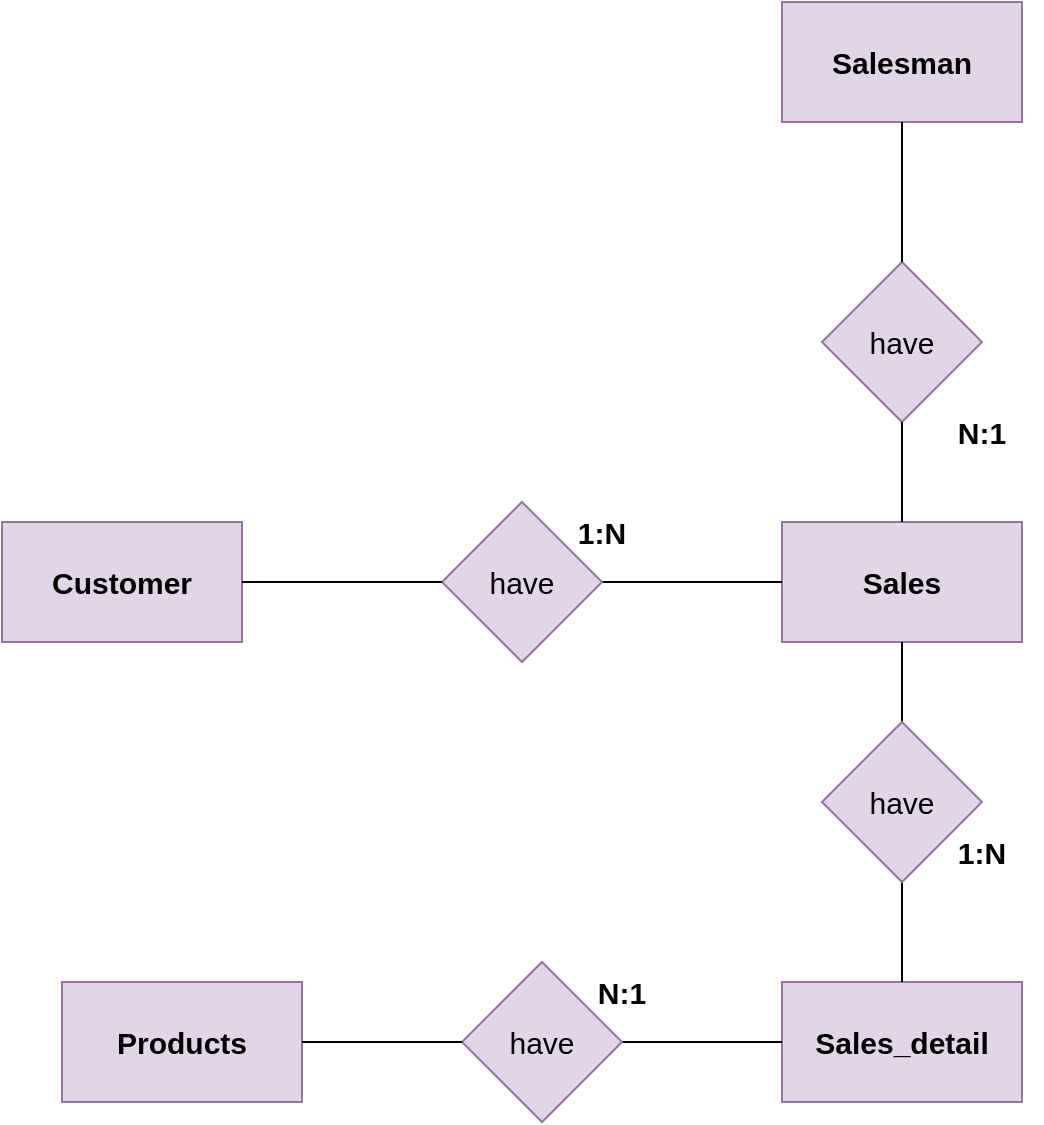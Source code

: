<mxfile version="21.6.8" type="device">
  <diagram name="Página-1" id="-58G-CoYSCjM8axmfk9Z">
    <mxGraphModel dx="947" dy="622" grid="1" gridSize="10" guides="1" tooltips="1" connect="1" arrows="1" fold="1" page="1" pageScale="1" pageWidth="827" pageHeight="1169" math="0" shadow="0">
      <root>
        <mxCell id="0" />
        <mxCell id="1" parent="0" />
        <mxCell id="5fn0vU67rYpCsbucxKxC-1" value="Products" style="rounded=0;whiteSpace=wrap;html=1;fontSize=15;fontStyle=1;fillColor=#e1d5e7;strokeColor=#9673a6;" vertex="1" parent="1">
          <mxGeometry x="190" y="590" width="120" height="60" as="geometry" />
        </mxCell>
        <mxCell id="5fn0vU67rYpCsbucxKxC-2" value="Customer" style="rounded=0;whiteSpace=wrap;html=1;fontSize=15;fontStyle=1;fillColor=#e1d5e7;strokeColor=#9673a6;" vertex="1" parent="1">
          <mxGeometry x="160" y="360" width="120" height="60" as="geometry" />
        </mxCell>
        <mxCell id="5fn0vU67rYpCsbucxKxC-3" value="Salesman" style="rounded=0;whiteSpace=wrap;html=1;fontSize=15;fontStyle=1;fillColor=#e1d5e7;strokeColor=#9673a6;" vertex="1" parent="1">
          <mxGeometry x="550" y="100" width="120" height="60" as="geometry" />
        </mxCell>
        <mxCell id="5fn0vU67rYpCsbucxKxC-4" value="Sales_detail" style="rounded=0;whiteSpace=wrap;html=1;fontSize=15;fontStyle=1;fillColor=#e1d5e7;strokeColor=#9673a6;" vertex="1" parent="1">
          <mxGeometry x="550" y="590" width="120" height="60" as="geometry" />
        </mxCell>
        <mxCell id="5fn0vU67rYpCsbucxKxC-5" value="Sales" style="rounded=0;whiteSpace=wrap;html=1;fontSize=15;fontStyle=1;fillColor=#e1d5e7;strokeColor=#9673a6;" vertex="1" parent="1">
          <mxGeometry x="550" y="360" width="120" height="60" as="geometry" />
        </mxCell>
        <mxCell id="5fn0vU67rYpCsbucxKxC-6" value="have" style="rhombus;whiteSpace=wrap;html=1;fontSize=15;fontStyle=0;fillColor=#e1d5e7;strokeColor=#9673a6;" vertex="1" parent="1">
          <mxGeometry x="570" y="230" width="80" height="80" as="geometry" />
        </mxCell>
        <mxCell id="5fn0vU67rYpCsbucxKxC-7" value="" style="endArrow=none;html=1;rounded=0;entryX=0.5;entryY=1;entryDx=0;entryDy=0;exitX=0.5;exitY=0;exitDx=0;exitDy=0;fontSize=15;fontStyle=0" edge="1" parent="1" source="5fn0vU67rYpCsbucxKxC-6" target="5fn0vU67rYpCsbucxKxC-3">
          <mxGeometry width="50" height="50" relative="1" as="geometry">
            <mxPoint x="300" y="460" as="sourcePoint" />
            <mxPoint x="350" y="410" as="targetPoint" />
          </mxGeometry>
        </mxCell>
        <mxCell id="5fn0vU67rYpCsbucxKxC-8" value="" style="endArrow=none;html=1;rounded=0;entryX=0.5;entryY=0;entryDx=0;entryDy=0;exitX=0.5;exitY=1;exitDx=0;exitDy=0;fontSize=15;fontStyle=0" edge="1" parent="1" source="5fn0vU67rYpCsbucxKxC-6" target="5fn0vU67rYpCsbucxKxC-5">
          <mxGeometry width="50" height="50" relative="1" as="geometry">
            <mxPoint x="560" y="310" as="sourcePoint" />
            <mxPoint x="470" y="310" as="targetPoint" />
          </mxGeometry>
        </mxCell>
        <mxCell id="5fn0vU67rYpCsbucxKxC-9" value="" style="endArrow=none;html=1;rounded=0;entryX=0;entryY=0.5;entryDx=0;entryDy=0;exitX=1;exitY=0.5;exitDx=0;exitDy=0;fontSize=15;fontStyle=0" edge="1" parent="1" source="5fn0vU67rYpCsbucxKxC-13" target="5fn0vU67rYpCsbucxKxC-5">
          <mxGeometry width="50" height="50" relative="1" as="geometry">
            <mxPoint x="630" y="250" as="sourcePoint" />
            <mxPoint x="540" y="250" as="targetPoint" />
          </mxGeometry>
        </mxCell>
        <mxCell id="5fn0vU67rYpCsbucxKxC-10" value="" style="endArrow=none;html=1;rounded=0;entryX=0.5;entryY=1;entryDx=0;entryDy=0;exitX=0.5;exitY=0;exitDx=0;exitDy=0;fontSize=15;fontStyle=0" edge="1" parent="1" source="5fn0vU67rYpCsbucxKxC-4" target="5fn0vU67rYpCsbucxKxC-12">
          <mxGeometry width="50" height="50" relative="1" as="geometry">
            <mxPoint x="640" y="260" as="sourcePoint" />
            <mxPoint x="550" y="260" as="targetPoint" />
          </mxGeometry>
        </mxCell>
        <mxCell id="5fn0vU67rYpCsbucxKxC-11" value="" style="endArrow=none;html=1;rounded=0;entryX=0.5;entryY=1;entryDx=0;entryDy=0;exitX=0.5;exitY=0;exitDx=0;exitDy=0;fontSize=15;fontStyle=0" edge="1" parent="1" source="5fn0vU67rYpCsbucxKxC-12" target="5fn0vU67rYpCsbucxKxC-5">
          <mxGeometry width="50" height="50" relative="1" as="geometry">
            <mxPoint x="650" y="270" as="sourcePoint" />
            <mxPoint x="560" y="270" as="targetPoint" />
          </mxGeometry>
        </mxCell>
        <mxCell id="5fn0vU67rYpCsbucxKxC-12" value="have" style="rhombus;whiteSpace=wrap;html=1;fontSize=15;fontStyle=0;fillColor=#e1d5e7;strokeColor=#9673a6;" vertex="1" parent="1">
          <mxGeometry x="570" y="460" width="80" height="80" as="geometry" />
        </mxCell>
        <mxCell id="5fn0vU67rYpCsbucxKxC-13" value="have" style="rhombus;whiteSpace=wrap;html=1;fontSize=15;fontStyle=0;fillColor=#e1d5e7;strokeColor=#9673a6;" vertex="1" parent="1">
          <mxGeometry x="380" y="350" width="80" height="80" as="geometry" />
        </mxCell>
        <mxCell id="5fn0vU67rYpCsbucxKxC-14" value="" style="endArrow=none;html=1;rounded=0;exitX=1;exitY=0.5;exitDx=0;exitDy=0;fontSize=15;fontStyle=0" edge="1" parent="1" source="5fn0vU67rYpCsbucxKxC-19" target="5fn0vU67rYpCsbucxKxC-4">
          <mxGeometry width="50" height="50" relative="1" as="geometry">
            <mxPoint x="360" y="540" as="sourcePoint" />
            <mxPoint x="300" y="510" as="targetPoint" />
          </mxGeometry>
        </mxCell>
        <mxCell id="5fn0vU67rYpCsbucxKxC-15" value="" style="endArrow=none;html=1;rounded=0;entryX=0;entryY=0.5;entryDx=0;entryDy=0;exitX=1;exitY=0.5;exitDx=0;exitDy=0;fontSize=15;fontStyle=0" edge="1" parent="1" source="5fn0vU67rYpCsbucxKxC-2" target="5fn0vU67rYpCsbucxKxC-13">
          <mxGeometry width="50" height="50" relative="1" as="geometry">
            <mxPoint x="480" y="410" as="sourcePoint" />
            <mxPoint x="570" y="410" as="targetPoint" />
          </mxGeometry>
        </mxCell>
        <mxCell id="5fn0vU67rYpCsbucxKxC-16" value="1:N" style="text;html=1;strokeColor=none;fillColor=none;align=center;verticalAlign=middle;whiteSpace=wrap;rounded=0;fontSize=15;fontStyle=1" vertex="1" parent="1">
          <mxGeometry x="430" y="350" width="60" height="30" as="geometry" />
        </mxCell>
        <mxCell id="5fn0vU67rYpCsbucxKxC-17" value="N:1" style="text;html=1;strokeColor=none;fillColor=none;align=center;verticalAlign=middle;whiteSpace=wrap;rounded=0;fontSize=15;fontStyle=1" vertex="1" parent="1">
          <mxGeometry x="620" y="300" width="60" height="30" as="geometry" />
        </mxCell>
        <mxCell id="5fn0vU67rYpCsbucxKxC-18" value="1:N" style="text;html=1;strokeColor=none;fillColor=none;align=center;verticalAlign=middle;whiteSpace=wrap;rounded=0;fontSize=15;fontStyle=1" vertex="1" parent="1">
          <mxGeometry x="620" y="510" width="60" height="30" as="geometry" />
        </mxCell>
        <mxCell id="5fn0vU67rYpCsbucxKxC-19" value="have" style="rhombus;whiteSpace=wrap;html=1;fontSize=15;fontStyle=0;fillColor=#e1d5e7;strokeColor=#9673a6;" vertex="1" parent="1">
          <mxGeometry x="390" y="580" width="80" height="80" as="geometry" />
        </mxCell>
        <mxCell id="5fn0vU67rYpCsbucxKxC-20" value="" style="endArrow=none;html=1;rounded=0;exitX=0;exitY=0.5;exitDx=0;exitDy=0;entryX=1;entryY=0.5;entryDx=0;entryDy=0;fontSize=15;fontStyle=0" edge="1" parent="1" source="5fn0vU67rYpCsbucxKxC-19" target="5fn0vU67rYpCsbucxKxC-1">
          <mxGeometry width="50" height="50" relative="1" as="geometry">
            <mxPoint x="370" y="550" as="sourcePoint" />
            <mxPoint x="310" y="520" as="targetPoint" />
          </mxGeometry>
        </mxCell>
        <mxCell id="5fn0vU67rYpCsbucxKxC-21" value="N:1" style="text;html=1;strokeColor=none;fillColor=none;align=center;verticalAlign=middle;whiteSpace=wrap;rounded=0;fontSize=15;fontStyle=1" vertex="1" parent="1">
          <mxGeometry x="440" y="580" width="60" height="30" as="geometry" />
        </mxCell>
      </root>
    </mxGraphModel>
  </diagram>
</mxfile>
